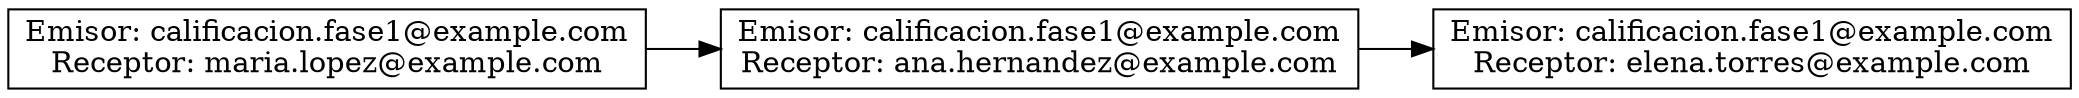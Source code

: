 digraph G {
node [shape=record];
rankdir=LR;
node0 [label="{Emisor: calificacion.fase1@example.com\nReceptor: maria.lopez@example.com}"];
node0 -> node1;
node1 [label="{Emisor: calificacion.fase1@example.com\nReceptor: ana.hernandez@example.com}"];
node1 -> node2;
node2 [label="{Emisor: calificacion.fase1@example.com\nReceptor: elena.torres@example.com}"];
}
